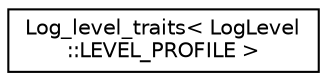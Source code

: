 digraph "类继承关系图"
{
 // LATEX_PDF_SIZE
  edge [fontname="Helvetica",fontsize="10",labelfontname="Helvetica",labelfontsize="10"];
  node [fontname="Helvetica",fontsize="10",shape=record];
  rankdir="LR";
  Node0 [label="Log_level_traits\< LogLevel\l::LEVEL_PROFILE \>",height=0.2,width=0.4,color="black", fillcolor="white", style="filled",URL="$struct_log__level__traits_3_01_log_level_1_1_l_e_v_e_l___p_r_o_f_i_l_e_01_4.html",tooltip=" "];
}
